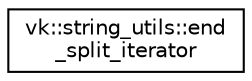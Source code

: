 digraph "Graphical Class Hierarchy"
{
 // LATEX_PDF_SIZE
  edge [fontname="Helvetica",fontsize="10",labelfontname="Helvetica",labelfontsize="10"];
  node [fontname="Helvetica",fontsize="10",shape=record];
  rankdir="LR";
  Node0 [label="vk::string_utils::end\l_split_iterator",height=0.2,width=0.4,color="black", fillcolor="white", style="filled",URL="$structvk_1_1string__utils_1_1end__split__iterator.html",tooltip=" "];
}
